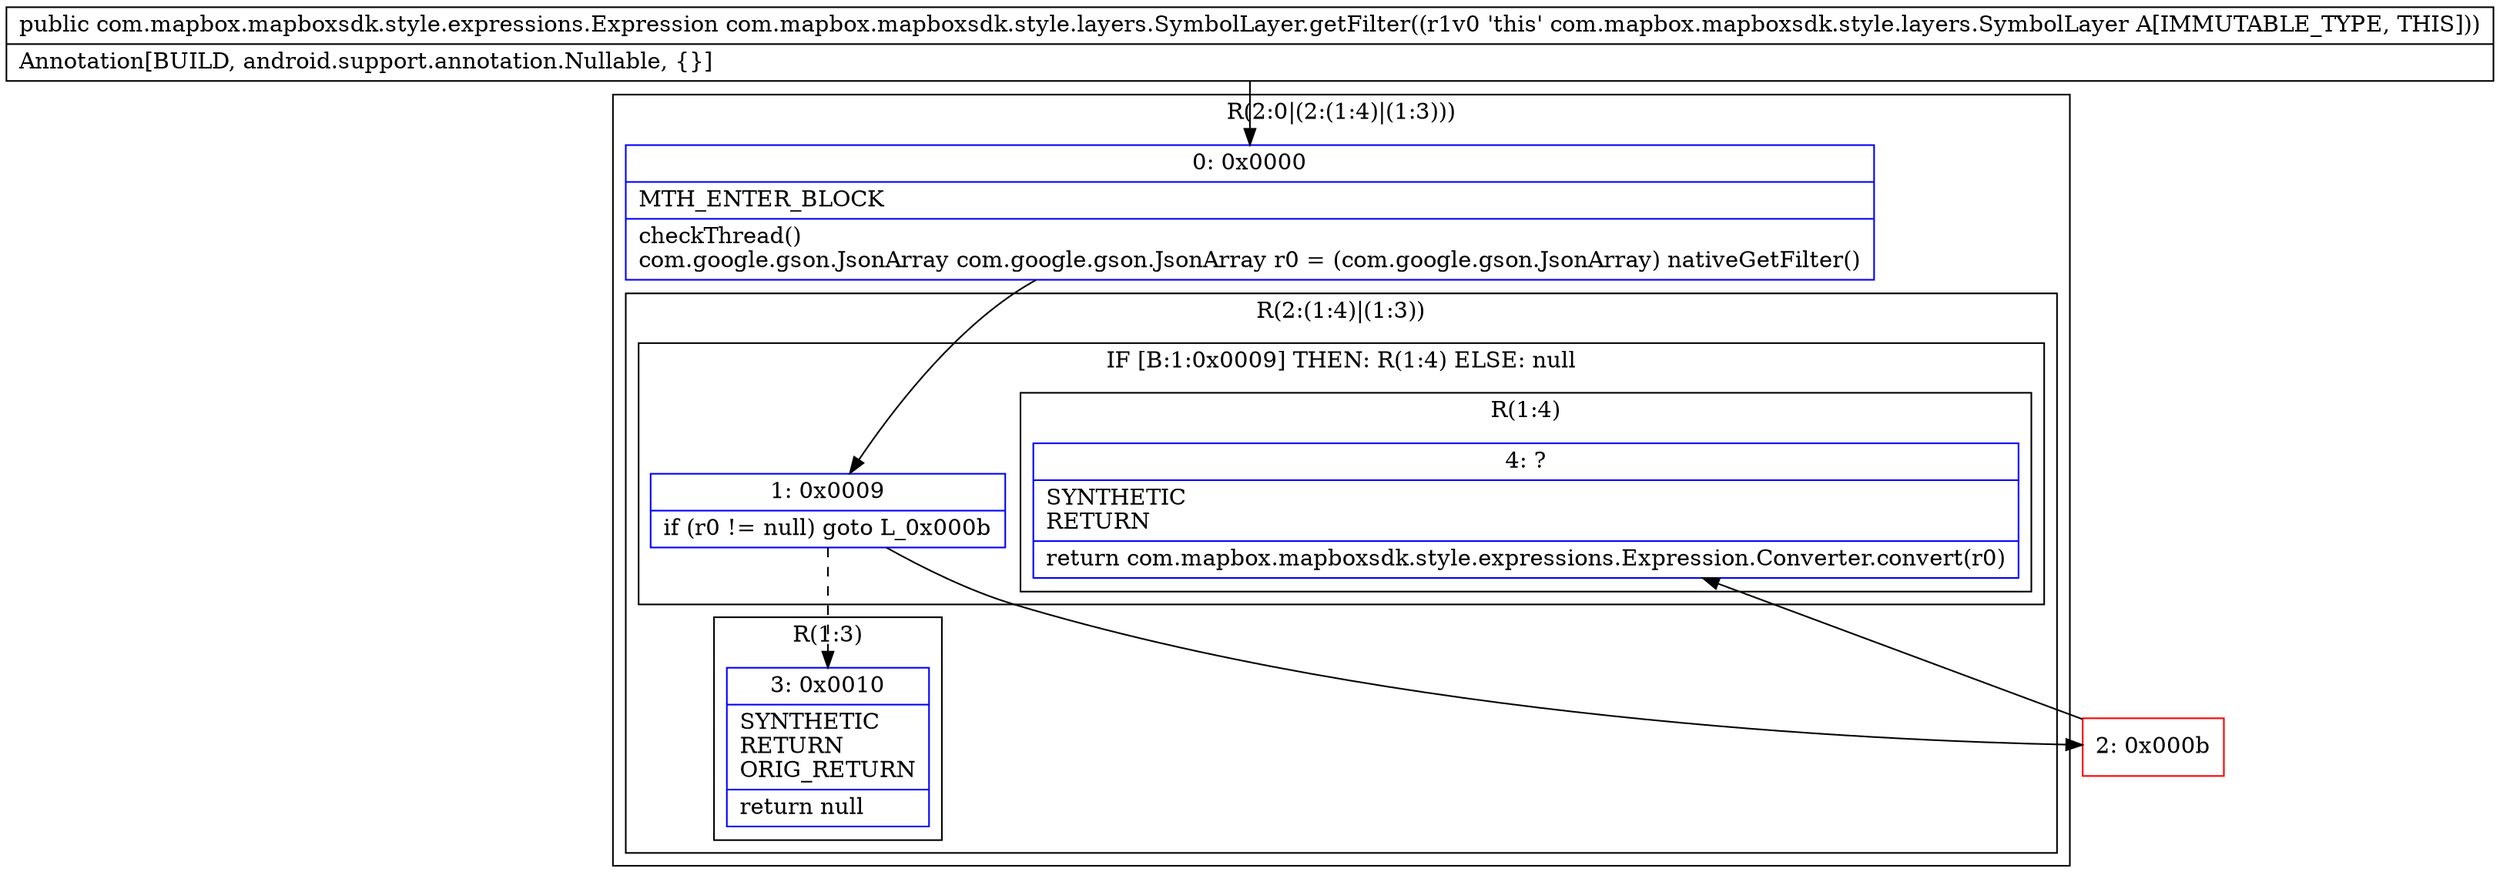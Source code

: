digraph "CFG forcom.mapbox.mapboxsdk.style.layers.SymbolLayer.getFilter()Lcom\/mapbox\/mapboxsdk\/style\/expressions\/Expression;" {
subgraph cluster_Region_1602596391 {
label = "R(2:0|(2:(1:4)|(1:3)))";
node [shape=record,color=blue];
Node_0 [shape=record,label="{0\:\ 0x0000|MTH_ENTER_BLOCK\l|checkThread()\lcom.google.gson.JsonArray com.google.gson.JsonArray r0 = (com.google.gson.JsonArray) nativeGetFilter()\l}"];
subgraph cluster_Region_208691467 {
label = "R(2:(1:4)|(1:3))";
node [shape=record,color=blue];
subgraph cluster_IfRegion_1142737527 {
label = "IF [B:1:0x0009] THEN: R(1:4) ELSE: null";
node [shape=record,color=blue];
Node_1 [shape=record,label="{1\:\ 0x0009|if (r0 != null) goto L_0x000b\l}"];
subgraph cluster_Region_1301462710 {
label = "R(1:4)";
node [shape=record,color=blue];
Node_4 [shape=record,label="{4\:\ ?|SYNTHETIC\lRETURN\l|return com.mapbox.mapboxsdk.style.expressions.Expression.Converter.convert(r0)\l}"];
}
}
subgraph cluster_Region_987594110 {
label = "R(1:3)";
node [shape=record,color=blue];
Node_3 [shape=record,label="{3\:\ 0x0010|SYNTHETIC\lRETURN\lORIG_RETURN\l|return null\l}"];
}
}
}
Node_2 [shape=record,color=red,label="{2\:\ 0x000b}"];
MethodNode[shape=record,label="{public com.mapbox.mapboxsdk.style.expressions.Expression com.mapbox.mapboxsdk.style.layers.SymbolLayer.getFilter((r1v0 'this' com.mapbox.mapboxsdk.style.layers.SymbolLayer A[IMMUTABLE_TYPE, THIS]))  | Annotation[BUILD, android.support.annotation.Nullable, \{\}]\l}"];
MethodNode -> Node_0;
Node_0 -> Node_1;
Node_1 -> Node_2;
Node_1 -> Node_3[style=dashed];
Node_2 -> Node_4;
}

